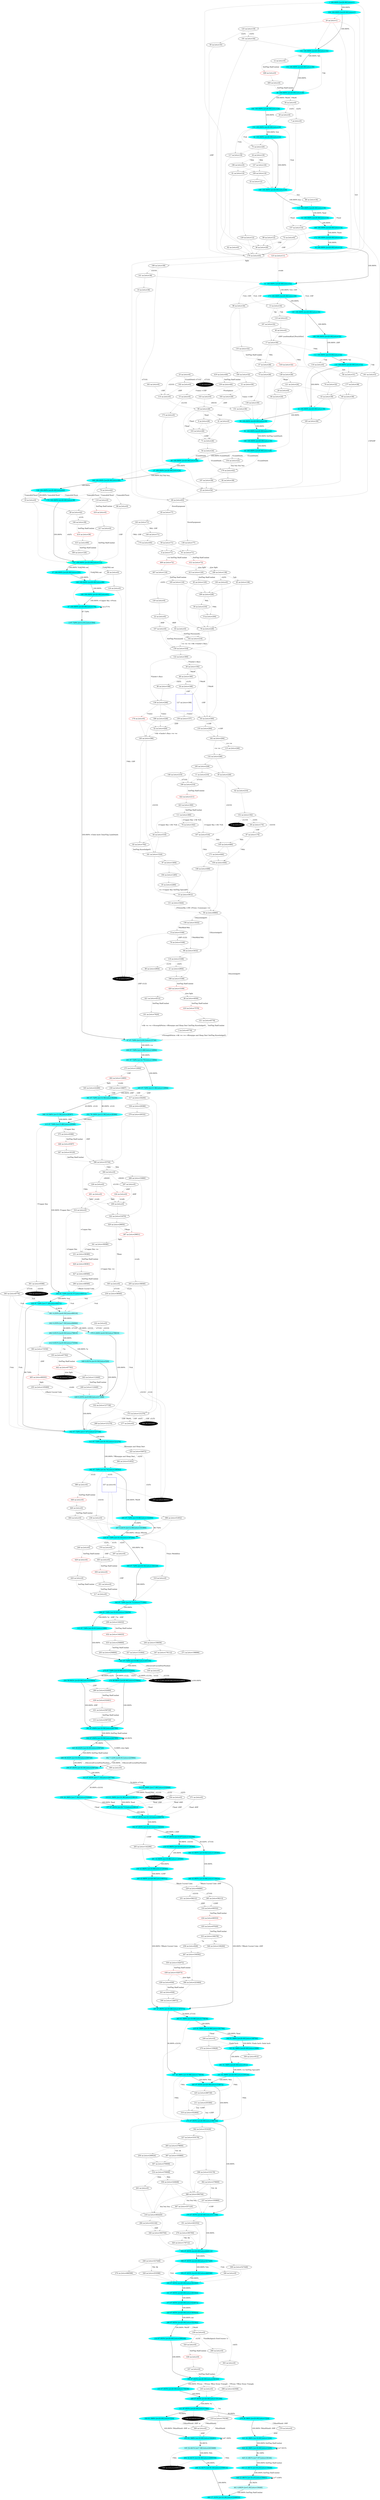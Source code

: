 digraph g {
  "A1" [style=filled fillcolor="#00ffff"label="1 100.000% [e=20.00] [stts=1]" color=grey];
  "A2" [style=filled fillcolor="#5affff"label="2 97.729% [e=12.91] [stts=304]" color=grey];
  "A3" [style=filled fillcolor="white"label="3 na [stts=8778]" ];
  "A5" [style=filled fillcolor="black"label="5 na [stts=0]" style=filled fontcolor=white];
  "A6" [style=filled fillcolor="white"label="6 na [stts=28]" ];
  "A7" [style=filled fillcolor="white"label="7 na [stts=0]" ];
  "A8" [style=filled fillcolor="white"label="8 na [stts=3168]" ];
  "A9" [style=filled fillcolor="white"label="9 na [stts=204]" ];
  "A10" [style=filled fillcolor="white"label="10 na [stts=36]" ];
  "A11" [style=filled fillcolor="white"label="11 na [stts=210]" ];
  "A13" [style=filled fillcolor="white"label="13 na [stts=34]" ];
  "A14" [style=filled fillcolor="white"label="14 na [stts=3912]" ];
  "A15" [style=filled fillcolor="white"label="15 na [stts=0]" ];
  "A16" [style=filled fillcolor="#00ffff"label="16 100.000% [e=20.00] [stts=12]" color=grey];
  "A17" [style=filled fillcolor="white"label="17 na [stts=30]" ];
  "A18" [style=filled fillcolor="black"label="18 na [stts=2641]" style=filled fontcolor=white];
  "A19" [style=filled fillcolor="white"label="19 na [stts=0]" ];
  "A20" [style=filled fillcolor="white"label="20 na [stts=1]" color=red];
  "A21" [style=filled fillcolor="white"label="21 na [stts=2904]" ];
  "A22" [style=filled fillcolor="white"label="22 na [stts=0]" ];
  "A23" [style=filled fillcolor="white"label="23 na [stts=0]" ];
  "A24" [style=filled fillcolor="white"label="24 na [stts=18]" ];
  "A25" [style=filled fillcolor="white"label="25 na [stts=54]" ];
  "A26" [style=filled fillcolor="white"label="26 na [stts=192]" ];
  "A27" [style=filled fillcolor="#00ffff"label="27 100.000% [e=20.00] [stts=24]" color=grey];
  "A28" [style=filled fillcolor="white"label="28 na [stts=0]" ];
  "A29" [style=filled fillcolor="white"label="29 na [stts=0]" ];
  "A30" [style=filled fillcolor="white"label="30 na [stts=228]" ];
  "A31" [style=filled fillcolor="white"label="31 na [stts=30]" ];
  "A32" [style=filled fillcolor="white"label="32 na [stts=12]" ];
  "A33" [style=filled fillcolor="#00ffff"label="33 100.000% [e=20.00] [stts=36]" color=grey];
  "A34" [style=filled fillcolor="white"label="34 na [stts=168]" ];
  "A35" [style=filled fillcolor="white"label="35 na [stts=2280]" ];
  "A36" [style=filled fillcolor="white"label="36 na [stts=20]" ];
  "A37" [style=filled fillcolor="#00ffff"label="37 100.000% [e=20.00] [stts=105]" color=grey];
  "A38" [style=filled fillcolor="white"label="38 na [stts=174]" ];
  "A39" [style=filled fillcolor="white"label="39 na [stts=216]" ];
  "A40" [style=filled fillcolor="white"label="40 na [stts=0]" ];
  "A41" [style=filled fillcolor="white"label="41 na [stts=0]" ];
  "A42" [style=filled fillcolor="#00ffff"label="42 100.000% [e=20.00] [stts=22]" color=grey];
  "A43" [style=filled fillcolor="white"label="43 na [stts=38]" ];
  "A44" [style=filled fillcolor="white"label="44 na [stts=516]" ];
  "A45" [style=filled fillcolor="white"label="45 na [stts=138]" ];
  "A47" [style=filled fillcolor="white"label="47 na [stts=28]" ];
  "A48" [style=filled fillcolor="white"label="48 na [stts=180]" ];
  "A49" [style=filled fillcolor="white"label="49 na [stts=42]" ];
  "A50" [style=filled fillcolor="white"label="50 na [stts=35]" ];
  "A51" [style=filled fillcolor="#00ffff"label="51 100.000% [e=20.00] [stts=52]" color=grey];
  "A52" [style=filled fillcolor="white"label="52 na [stts=426]" ];
  "A53" [style=filled fillcolor="#00ffff"label="53 100.000% [e=20.00] [stts=16]" color=grey];
  "A54" [style=filled fillcolor="white"label="54 na [stts=24]" ];
  "A55" [style=filled fillcolor="#00ffff"label="55 100.000% [e=20.00] [stts=28]" color=grey];
  "A56" [style=filled fillcolor="white"label="56 na [stts=0]" ];
  "A57" [style=filled fillcolor="#00ffff"label="57 100.000% [e=20.00] [stts=176]" color=grey];
  "A58" [style=filled fillcolor="white"label="58 na [stts=6960]" ];
  "A59" [style=filled fillcolor="white"label="59 na [stts=71]" ];
  "A60" [style=filled fillcolor="white"label="60 na [stts=38]" ];
  "A61" [style=filled fillcolor="white"label="61 na [stts=14]" ];
  "A62" [style=filled fillcolor="white"label="62 na [stts=210]" ];
  "A63" [style=filled fillcolor="white"label="63 na [stts=0]" ];
  "A64" [style=filled fillcolor="white"label="64 na [stts=31]" ];
  "A65" [style=filled fillcolor="white"label="65 na [stts=120]" ];
  "A66" [style=filled fillcolor="white"label="66 na [stts=0]" ];
  "A67" [style=filled fillcolor="#5affff"label="67 97.729% [e=12.91] [stts=15730]" color=grey];
  "A68" [style=filled fillcolor="#00ffff"label="68 100.000% [e=20.00] [stts=26]" color=grey];
  "A69" [style=filled fillcolor="white"label="69 na [stts=83]" ];
  "A70" [style=filled fillcolor="white"label="70 na [stts=32]" ];
  "A71" [style=filled fillcolor="white"label="71 na [stts=26]" ];
  "A72" [style=filled fillcolor="white"label="72 na [stts=0]" ];
  "A73" [style=filled fillcolor="white"label="73 na [stts=26]" ];
  "A74" [style=filled fillcolor="white"label="74 na [stts=342]" ];
  "A75" [style=filled fillcolor="white"label="75 na [stts=20]" ];
  "A76" [style=filled fillcolor="white"label="76 na [stts=3168]" ];
  "A77" [style=filled fillcolor="black"label="77 na [stts=0]" style=filled fontcolor=white];
  "A78" [style=filled fillcolor="white"label="78 na [stts=228]" ];
  "A79" [style=filled fillcolor="white"label="79 na [stts=42]" ];
  "A80" [style=filled fillcolor="white"label="80 na [stts=168]" ];
  "A81" [style=filled fillcolor="#00ffff"label="81 100.000% [e=20.00] [stts=32]" color=grey];
  "A82" [style=filled fillcolor="white"label="82 na [stts=0]" ];
  "A83" [style=filled fillcolor="white"label="83 na [stts=792]" ];
  "A84" [style=filled fillcolor="white"label="84 na [stts=24]" ];
  "A85" [style=filled fillcolor="white"label="85 na [stts=77]" ];
  "A86" [style=filled fillcolor="white"label="86 na [stts=0]" ];
  "A87" [style=filled fillcolor="white"label="87 na [stts=174]" ];
  "A88" [style=filled fillcolor="white"label="88 na [stts=18]" ];
  "A89" [style=filled fillcolor="white"label="89 na [stts=2904]" ];
  "A90" [style=filled fillcolor="white"label="90 na [stts=28]" ];
  "A92" [style=filled fillcolor="white"label="92 na [stts=38]" ];
  "A93" [style=filled fillcolor="white"label="93 na [stts=300]" ];
  "A94" [style=filled fillcolor="#00ffff"label="94 100.000% [e=20.00] [stts=34]" color=grey];
  "A95" [style=filled fillcolor="#00ffff"label="95 100.000% [e=20.00] [stts=28]" color=grey];
  "A96" [style=filled fillcolor="white"label="96 na [stts=34]" ];
  "A97" [style=filled fillcolor="white"label="97 na [stts=1404]" ];
  "A98" [style=filled fillcolor="white"label="98 na [stts=3432]" ];
  "A99" [style=filled fillcolor="white"label="99 na [stts=12]" ];
  "A100" [style=filled fillcolor="#00ffff"label="100 100.000% [e=20.00] [stts=91]" color=grey];
  "A101" [style=filled fillcolor="white"label="101 na [stts=7620]" ];
  "A102" [style=filled fillcolor="white"label="102 na [stts=216]" ];
  "A103" [style=filled fillcolor="white"label="103 na [stts=26]" ];
  "A104" [style=filled fillcolor="#00ffff"label="104 100.000% [e=20.00] [stts=1]" color=grey];
  "A105" [style=filled fillcolor="white"label="105 na [stts=480]" ];
  "A107" [style=filled fillcolor="white"label="107 na [stts=0]" ];
  "A108" [style=filled fillcolor="#00ffff"label="108 100.000% [e=20.00] [stts=32]" color=grey];
  "A109" [style=filled fillcolor="white"label="109 na [stts=14]" ];
  "A110" [style=filled fillcolor="white"label="110 na [stts=0]" ];
  "A111" [style=filled fillcolor="white"label="111 na [stts=360]" ];
  "A112" [style=filled fillcolor="#0cffff"label="112 100.000% [e=19.00] [stts=32]" color=grey];
  "A113" [style=filled fillcolor="#00ffff"label="113 100.000% [e=20.00] [stts=18]" color=grey];
  "A114" [style=filled fillcolor="white"label="114 na [stts=0]" ];
  "A115" [style=filled fillcolor="white"label="115 na [stts=246]" ];
  "A116" [style=filled fillcolor="white"label="116 na [stts=0]" ];
  "A117" [style=filled fillcolor="white"label="117 na [stts=18]" ];
  "A118" [style=filled fillcolor="white"label="118 na [stts=3168]" ];
  "A120" [style=filled fillcolor="white"label="120 na [stts=0]" ];
  "A121" [style=filled fillcolor="white"label="121 na [stts=24]" ];
  "A122" [style=filled fillcolor="white"label="122 na [stts=300]" ];
  "A123" [style=filled fillcolor="white"label="123 na [stts=11]" color=red];
  "A124" [style=filled fillcolor="white"label="124 na [stts=0]" ];
  "A125" [style=filled fillcolor="white"label="125 na [stts=19]" ];
  "A126" [style=filled fillcolor="#00ffff"label="126 100.000% [e=20.00] [stts=42]" color=grey];
  "A127" [style=filled fillcolor="white"label="127 na [stts=168]" shape=square color=blue];
  "A128" [style=filled fillcolor="white"label="128 na [stts=26]" ];
  "A129" [style=filled fillcolor="white"label="129 na [stts=12]" ];
  "A130" [style=filled fillcolor="white"label="130 na [stts=40]" ];
  "A131" [style=filled fillcolor="white"label="131 na [stts=3444]" ];
  "A132" [style=filled fillcolor="white"label="132 na [stts=246]" ];
  "A133" [style=filled fillcolor="#00ffff"label="133 100.000% [e=20.00] [stts=32]" color=grey];
  "A134" [style=filled fillcolor="#00ffff"label="134 100.000% [e=20.00] [stts=30]" color=grey];
  "A136" [style=filled fillcolor="white"label="136 na [stts=246]" ];
  "A137" [style=filled fillcolor="#00ffff"label="137 100.000% [e=20.00] [stts=112]" color=yellow style=filled];
  "A138" [style=filled fillcolor="white"label="138 na [stts=77]" ];
  "A139" [style=filled fillcolor="white"label="139 na [stts=30]" ];
  "A140" [style=filled fillcolor="white"label="140 na [stts=396]" ];
  "A141" [style=filled fillcolor="white"label="141 na [stts=38]" ];
  "A142" [style=filled fillcolor="#00ffff"label="142 100.000% [e=20.00] [stts=32]" color=grey];
  "A143" [style=filled fillcolor="white"label="143 na [stts=0]" ];
  "A144" [style=filled fillcolor="white"label="144 na [stts=71]" ];
  "A145" [style=filled fillcolor="#00ffff"label="145 100.000% [e=20.00] [stts=34]" color=grey];
  "A146" [style=filled fillcolor="white"label="146 na [stts=210]" ];
  "A147" [style=filled fillcolor="white"label="147 na [stts=16]" ];
  "A148" [style=filled fillcolor="white"label="148 na [stts=408]" ];
  "A149" [style=filled fillcolor="#00ffff"label="149 100.000% [e=20.00] [stts=98]" color=grey];
  "A150" [style=filled fillcolor="white"label="150 na [stts=318]" ];
  "A151" [style=filled fillcolor="white"label="151 na [stts=36]" ];
  "A152" [style=filled fillcolor="white"label="152 na [stts=192]" ];
  "A153" [style=filled fillcolor="#00ffff"label="153 100.000% [e=20.00] [stts=24]" color=grey];
  "A154" [style=filled fillcolor="white"label="154 na [stts=22]" ];
  "A155" [style=filled fillcolor="white"label="155 na [stts=264]" ];
  "A156" [style=filled fillcolor="white"label="156 na [stts=3432]" ];
  "A157" [style=filled fillcolor="white"label="157 na [stts=14]" ];
  "A158" [style=filled fillcolor="white"label="158 na [stts=444]" ];
  "A159" [style=filled fillcolor="white"label="159 na [stts=157]" ];
  "A160" [style=filled fillcolor="#00ffff"label="160 100.000% [e=20.00] [stts=46]" color=grey];
  "A161" [style=filled fillcolor="white"label="161 na [stts=3]" ];
  "A162" [style=filled fillcolor="white"label="162 na [stts=0]" ];
  "A163" [style=filled fillcolor="white"label="163 na [stts=71]" ];
  "A164" [style=filled fillcolor="white"label="164 na [stts=32]" ];
  "A165" [style=filled fillcolor="white"label="165 na [stts=116]" ];
  "A166" [style=filled fillcolor="#00ffff"label="166 100.000% [e=20.00] [stts=30]" color=grey];
  "A167" [style=filled fillcolor="white"label="167 na [stts=516]" ];
  "A169" [style=filled fillcolor="#00ffff"label="169 100.000% [e=20.00] [stts=20]" color=grey];
  "A170" [style=filled fillcolor="#00ffff"label="170 100.000% [e=20.00] [stts=38]" color=grey];
  "A171" [style=filled fillcolor="white"label="171 na [stts=444]" ];
  "A172" [style=filled fillcolor="#00ffff"label="172 100.000% [e=20.00] [stts=12]" color=grey];
  "A173" [style=filled fillcolor="#00ffff"label="173 100.000% [e=20.00] [stts=36]" color=grey];
  "A174" [style=filled fillcolor="white"label="174 na [stts=65]" ];
  "A175" [style=filled fillcolor="white"label="175 na [stts=0]" ];
  "A176" [style=filled fillcolor="white"label="176 na [stts=45]" ];
  "A177" [style=filled fillcolor="white"label="177 na [stts=38]" ];
  "A178" [style=filled fillcolor="white"label="178 na [stts=0]" color=red];
  "A179" [style=filled fillcolor="white"label="179 na [stts=42]" ];
  "A180" [style=filled fillcolor="white"label="180 na [stts=138]" ];
  "A181" [style=filled fillcolor="white"label="181 na [stts=1524]" ];
  "A182" [style=filled fillcolor="white"label="182 na [stts=264]" ];
  "A183" [style=filled fillcolor="white"label="183 na [stts=28]" ];
  "A184" [style=filled fillcolor="#00ffff"label="184 100.000% [e=20.00] [stts=26]" color=grey];
  "A185" [style=filled fillcolor="white"label="185 na [stts=36]" ];
  "A186" [style=filled fillcolor="white"label="186 na [stts=228]" ];
  "A187" [style=filled fillcolor="white"label="187 na [stts=32]" ];
  "A188" [style=filled fillcolor="#00ffff"label="188 100.000% [e=20.00] [stts=14]" color=grey];
  "A189" [style=filled fillcolor="white"label="189 na [stts=120]" ];
  "A191" [style=filled fillcolor="white"label="191 na [stts=34]" ];
  "A192" [style=filled fillcolor="white"label="192 na [stts=0]" ];
  "A193" [style=filled fillcolor="white"label="193 na [stts=0]" ];
  "A194" [style=filled fillcolor="white"label="194 na [stts=1285]" ];
  "A195" [style=filled fillcolor="white"label="195 na [stts=228]" ];
  "A196" [style=filled fillcolor="white"label="196 na [stts=0]" ];
  "A197" [style=filled fillcolor="white"label="197 na [stts=38]" ];
  "A198" [style=filled fillcolor="white"label="198 na [stts=38]" ];
  "A199" [style=filled fillcolor="white"label="199 na [stts=228]" ];
  "A200" [style=filled fillcolor="#4effff"label="200 97.729% [e=13.86] [stts=14994]" color=grey];
  "A201" [style=filled fillcolor="#42ffff"label="201 97.729% [e=14.75] [stts=13994]" color=grey];
  "A202" [style=filled fillcolor="#00ffff"label="202 87.955% [e=20.00] [stts=629112]" color=grey];
  "A203" [style=filled fillcolor="white"label="203 na [stts=256800]" ];
  "A204" [style=filled fillcolor="#15ffff"label="204 32.441% [e=18.30] [stts=2490558]" color=grey];
  "A205" [style=filled fillcolor="white"label="205 na [stts=36040]" ];
  "A206" [style=filled fillcolor="#00ffff"label="206 87.955% [e=20.00] [stts=561840]" color=grey];
  "A207" [style=filled fillcolor="#66ffff"label="207 0.241% [e=12.00] [stts=101866]" color=grey];
  "A208" [style=filled fillcolor="white"label="208 na [stts=0]" ];
  "A209" [style=filled fillcolor="white"label="209 na [stts=0]" ];
  "A210" [style=filled fillcolor="#14ffff"label="210 61.568% [e=18.38] [stts=219912]" color=grey];
  "A211" [style=filled fillcolor="white"label="211 na [stts=255384]" ];
  "A212" [style=filled fillcolor="#85ffff"label="212 0.051% [e=9.50] [stts=73556]" color=grey];
  "A213" [style=filled fillcolor="white"label="213 na [stts=258720]" ];
  "A214" [style=filled fillcolor="#00ffff"label="214 87.955% [e=20.00] [stts=289248]" color=grey];
  "A215" [style=filled fillcolor="#35ffff"label="215 97.729% [e=15.80] [stts=29566]" color=grey];
  "A216" [style=filled fillcolor="white"label="216 na [stts=492420]" ];
  "A217" [style=filled fillcolor="white"label="217 na [stts=0]" ];
  "A218" [style=filled fillcolor="#00ffff"label="218 43.960% [e=19.93] [stts=129360]" color=grey];
  "A219" [style=filled fillcolor="white"label="219 na [stts=176196]" ];
  "A220" [style=filled fillcolor="#22ffff"label="220 97.729% [e=17.28] [stts=94572]" color=grey];
  "A221" [style=filled fillcolor="#00ffff"label="221 97.729% [e=19.96] [stts=245336]" color=grey];
  "A222" [style=filled fillcolor="white"label="222 na [stts=0]" ];
  "A224" [style=filled fillcolor="#08ffff"label="224 97.729% [e=19.33] [stts=197264]" color=grey];
  "A225" [style=filled fillcolor="white"label="225 na [stts=286728]" ];
  "A226" [style=filled fillcolor="white"label="226 na [stts=0]" ];
  "A227" [style=filled fillcolor="white"label="227 na [stts=310176]" ];
  "A228" [style=filled fillcolor="#80ffff"label="228 0.255% [e=9.90] [stts=217068]" color=grey];
  "A229" [style=filled fillcolor="white"label="229 na [stts=64680]" ];
  "A230" [style=filled fillcolor="black"label="230 na [stts=1225]" style=filled fontcolor=white];
  "A232" [style=filled fillcolor="black"label="232 na [stts=0]" style=filled fontcolor=white];
  "A233" [style=filled fillcolor="#00ffff"label="233 87.955% [e=20.00] [stts=176036]" color=grey];
  "A234" [style=filled fillcolor="white"label="234 na [stts=36040]" ];
  "A235" [style=filled fillcolor="#00ffff"label="235 61.568% [e=19.99] [stts=161700]" color=grey];
  "A236" [style=filled fillcolor="white"label="236 na [stts=0]" ];
  "A237" [style=filled fillcolor="white"label="237 na [stts=193860]" ];
  "A238" [style=filled fillcolor="white"label="238 na [stts=18687]" ];
  "A239" [style=filled fillcolor="white"label="239 na [stts=0]" ];
  "A241" [style=filled fillcolor="#00ffff"label="241 61.568% [e=20.00] [stts=230526]" color=grey];
  "A242" [style=filled fillcolor="#9fffff"label="242 0.255% [e=7.50] [stts=84064]" color=grey];
  "A243" [style=filled fillcolor="white"label="243 na [stts=936]" ];
  "A244" [style=filled fillcolor="white"label="244 na [stts=158456]" ];
  "A245" [style=filled fillcolor="white"label="245 na [stts=0]" ];
  "A246" [style=filled fillcolor="#2bffff"label="246 97.729% [e=16.57] [stts=84512]" color=grey];
  "A247" [style=filled fillcolor="#06ffff"label="247 87.955% [e=19.48] [stts=187572]" color=grey];
  "A248" [style=filled fillcolor="white"label="248 na [stts=527448]" ];
  "A249" [style=filled fillcolor="white"label="249 na [stts=112440]" ];
  "A250" [style=filled fillcolor="#1cffff"label="250 26.386% [e=17.80] [stts=232848]" color=grey];
  "A251" [style=filled fillcolor="white"label="251 na [stts=58212]" ];
  "A252" [style=filled fillcolor="#38ffff"label="252 78.184% [e=15.58] [stts=28366]" color=grey];
  "A253" [style=filled fillcolor="#19ffff"label="253 61.568% [e=18.00] [stts=164281]" color=grey];
  "A254" [style=filled fillcolor="#00ffff"label="254 39.092% [e=20.00] [stts=219464]" color=grey];
  "A255" [style=filled fillcolor="white"label="255 na [stts=105080]" ];
  "A256" [style=filled fillcolor="white"label="256 na [stts=249024]" ];
  "A258" [style=filled fillcolor="white"label="258 na [stts=828]" ];
  "A259" [style=filled fillcolor="black"label="259 na [stts=8777]" style=filled fontcolor=white];
  "A260" [style=filled fillcolor="white"label="260 na [stts=0]" ];
  "A261" [style=filled fillcolor="black"label="261 9.773% [e=20.00] [stts=219465]" style=filled fontcolor=white];
  "A262" [style=filled fillcolor="#92ffff"label="262 0.051% [e=8.50] [stts=78810]" color=grey];
  "A263" [style=filled fillcolor="white"label="263 na [stts=0]" ];
  "A264" [style=filled fillcolor="#02ffff"label="264 97.729% [e=19.83] [stts=158456]" color=grey];
  "A265" [style=filled fillcolor="white"label="265 na [stts=279600]" ];
  "A266" [style=filled fillcolor="white"label="266 na [stts=33890]" ];
  "A267" [style=filled fillcolor="white"label="267 na [stts=104592]" ];
  "A268" [style=filled fillcolor="#0bffff"label="268 32.441% [e=19.10] [stts=2359014]" color=grey];
  "A269" [style=filled fillcolor="white"label="269 na [stts=121270]" ];
  "A270" [style=filled fillcolor="white"label="270 na [stts=135828]" ];
  "A271" [style=filled fillcolor="white"label="271 na [stts=198896]" ];
  "A272" [style=filled fillcolor="#00ffff"label="272 87.955% [e=20.00] [stts=396744]" color=grey];
  "A273" [style=filled fillcolor="white"label="273 na [stts=12994]" ];
  "A274" [style=filled fillcolor="white"label="274 na [stts=466596]" ];
  "A275" [style=filled fillcolor="#00ffff"label="275 97.729% [e=19.99] [stts=232400]" color=grey];
  "A276" [style=filled fillcolor="white"label="276 na [stts=395760]" ];
  "A277" [style=filled fillcolor="white"label="277 na [stts=0]" ];
  "A278" [style=filled fillcolor="#00ffff"label="278 26.386% [e=20.00] [stts=1224]" color=grey];
  "A279" [style=filled fillcolor="white"label="279 na [stts=26532]" ];
  "A281" [style=filled fillcolor="#00ffff"label="281 61.568% [e=20.00] [stts=912]" color=grey];
  "A282" [style=filled fillcolor="#10ffff"label="282 97.729% [e=18.74] [stts=108562]" color=grey];
  "A283" [style=filled fillcolor="white"label="283 na [stts=142296]" ];
  "A284" [style=filled fillcolor="white"label="284 na [stts=432144]" ];
  "A285" [style=filled fillcolor="#38ffff"label="285 97.729% [e=15.58] [stts=12994]" color=grey];
  "A286" [style=filled fillcolor="#00ffff"label="286 87.955% [e=20.00] [stts=322362]" color=grey];
  "A287" [style=filled fillcolor="white"label="287 na [stts=0]" ];
  "A288" [style=filled fillcolor="#32ffff"label="288 80.832% [e=16.05] [stts=258720]" color=grey];
  "A289" [style=filled fillcolor="#00ffff"label="289 87.955% [e=20.00] [stts=191208]" color=grey];
  "A290" [style=filled fillcolor="white"label="290 na [stts=48560]" ];
  "A291" [style=filled fillcolor="#00ffff"label="291 43.960% [e=19.96] [stts=129360]" color=grey];
  "A292" [style=filled fillcolor="#00ffff"label="292 87.955% [e=20.00] [stts=466596]" color=grey];
  "A293" [style=filled fillcolor="black"label="293 na [stts=36041]" style=filled fontcolor=white];
  "A294" [style=filled fillcolor="#2fffff"label="294 87.955% [e=16.30] [stts=258720]" color=grey];
  "A295" [style=filled fillcolor="#0cffff"label="295 97.729% [e=19.06] [stts=102094]" color=grey];
  "A296" [style=filled fillcolor="white"label="296 na [stts=310176]" ];
  "A297" [style=filled fillcolor="white"label="297 na [stts=0]" ];
  "A298" [style=filled fillcolor="white"label="298 na [stts=42508]" ];
  "A300" [style=filled fillcolor="#00ffff"label="300 43.960% [e=20.00] [stts=90552]" color=grey];
  "A301" [style=filled fillcolor="white"label="301 na [stts=9396]" ];
  "A302" [style=filled fillcolor="#07ffff"label="302 87.955% [e=19.41] [stts=194040]" color=grey];
  "A303" [style=filled fillcolor="white"label="303 na [stts=0]" ];
  "A304" [style=filled fillcolor="black"label="304 na [stts=77485]" style=filled fontcolor=white];
  "A305" [style=filled fillcolor="white"label="305 na [stts=0]" ];
  "A306" [style=filled fillcolor="white"label="306 na [stts=126672]" ];
  "A307" [style=filled fillcolor="white"label="307 na [stts=376908]" ];
  "A308" [style=filled fillcolor="#05ffff"label="308 97.729% [e=19.54] [stts=184328]" color=grey];
  "A309" [style=filled fillcolor="white"label="309 na [stts=527448]" ];
  "A310" [style=filled fillcolor="white"label="310 na [stts=0]" ];
  "A311" [style=filled fillcolor="#00ffff"label="311 87.955% [e=20.00] [stts=1344]" color=grey];
  "A312" [style=filled fillcolor="#1cffff"label="312 61.568% [e=17.80] [stts=232848]" color=grey];
  "A313" [style=filled fillcolor="#15ffff"label="313 97.729% [e=18.35] [stts=121270]" color=grey];
  "A314" [style=filled fillcolor="white"label="314 na [stts=376908]" ];
  "A315" [style=filled fillcolor="#01ffff"label="315 97.729% [e=19.91] [stts=1088]" color=grey];
  "A317" [style=filled fillcolor="white"label="317 na [stts=30200]" ];
  "A318" [style=filled fillcolor="white"label="318 na [stts=352464]" ];
  "A319" [style=filled fillcolor="white"label="319 na [stts=0]" ];
  "A320" [style=filled fillcolor="#00ffff"label="320 87.955% [e=20.00] [stts=365820]" color=yellow style=filled];
  "A321" [style=filled fillcolor="#00ffff"label="321 61.568% [e=20.00] [stts=1008]" color=grey];
  "A322" [style=filled fillcolor="white"label="322 na [stts=31870]" ];
  "A323" [style=filled fillcolor="#24ffff"label="323 87.955% [e=17.10] [stts=245784]" color=grey];
  "A325" [style=filled fillcolor="white"label="325 na [stts=54972]" ];
  "A326" [style=filled fillcolor="white"label="326 na [stts=176712]" ];
  "A327" [style=filled fillcolor="white"label="327 na [stts=131844]" ];
  "A328" [style=filled fillcolor="white"label="328 na [stts=253596]" ];
  "A329" [style=filled fillcolor="white"label="329 na [stts=29850]" ];
  "A331" [style=filled fillcolor="#00ffff"label="331 87.955% [e=20.00] [stts=491844]" color=grey];
  "A332" [style=filled fillcolor="white"label="332 na [stts=127738]" ];
  "A333" [style=filled fillcolor="white"label="333 na [stts=108378]" ];
  "A334" [style=filled fillcolor="white"label="334 na [stts=0]" color=red];
  "A335" [style=filled fillcolor="#a0ffff"label="335 32.441% [e=7.38] [stts=2433468]" color=grey];
  "A336" [style=filled fillcolor="white"label="336 na [stts=0]" ];
  "A337" [style=filled fillcolor="#00ffff"label="337 26.386% [e=19.98] [stts=174636]" color=grey];
  "A338" [style=filled fillcolor="white"label="338 na [stts=28366]" ];
  "A339" [style=filled fillcolor="#0bffff"label="339 87.955% [e=19.12] [stts=206976]" color=grey];
  "A340" [style=filled fillcolor="white"label="340 na [stts=565704]" ];
  "A341" [style=filled fillcolor="white"label="341 na [stts=38380]" ];
  "A342" [style=filled fillcolor="white"label="342 na [stts=353436]" ];
  "A343" [style=filled fillcolor="#03ffff"label="343 97.729% [e=19.71] [stts=171392]" color=grey];
  "A344" [style=filled fillcolor="#00ffff"label="344 61.568% [e=20.00] [stts=148764]" color=grey];
  "A345" [style=filled fillcolor="white"label="345 na [stts=22280]" ];
  "A346" [style=filled fillcolor="white"label="346 na [stts=0]" ];
  "A347" [style=filled fillcolor="white"label="347 na [stts=176112]" ];
  "A348" [style=filled fillcolor="white"label="348 na [stts=106284]" ];
  "A349" [style=filled fillcolor="#79ffff"label="349 0.051% [e=10.50] [stts=520]" color=grey];
  "A350" [style=filled fillcolor="#00ffff"label="350 61.568% [e=20.00] [stts=1224]" color=grey];
  "A351" [style=filled fillcolor="white"label="351 na [stts=443352]" ];
  "A352" [style=filled fillcolor="#1bffff"label="352 97.729% [e=17.87] [stts=127738]" color=grey];
  "A354" [style=filled fillcolor="white"label="354 na [stts=0]" ];
  "A356" [style=filled fillcolor="white"label="356 na [stts=912]" ];
  "A357" [style=filled fillcolor="white"label="357 na [stts=0]" shape=square color=blue];
  "A358" [style=filled fillcolor="white"label="358 na [stts=324648]" ];
  "A359" [style=filled fillcolor="#00ffff"label="359 43.960% [e=19.99] [stts=129360]" color=grey];
  "A360" [style=filled fillcolor="white"label="360 na [stts=0]" ];
  "A362" [style=filled fillcolor="white"label="362 na [stts=279600]" ];
  "A363" [style=filled fillcolor="white"label="363 na [stts=8776]" ];
  "A364" [style=filled fillcolor="#01ffff"label="364 43.995% [e=19.92] [stts=129360]" color=grey];
  "A365" [style=filled fillcolor="#00ffff"label="365 87.955% [e=20.00] [stts=318072]" color=grey];
  "A366" [style=filled fillcolor="black"label="366 na [stts=0]" style=filled fontcolor=white];
  "A367" [style=filled fillcolor="white"label="367 na [stts=357120]" ];
  "A368" [style=filled fillcolor="#38ffff"label="368 19.546% [e=15.58] [stts=28367]" color=grey];
  "A369" [style=filled fillcolor="white"label="369 na [stts=0]" ];
  "A370" [style=filled fillcolor="white"label="370 na [stts=0]" ];
  "A371" [style=filled fillcolor="white"label="371 na [stts=0]" ];
  "A372" [style=filled fillcolor="white"label="372 na [stts=121270]" ];
  "A373" [style=filled fillcolor="#00ffff"label="373 87.955% [e=20.00] [stts=424872]" color=grey];
  "A374" [style=filled fillcolor="#00ffff"label="374 48.865% [e=20.00] [stts=219464]" color=grey];
  "A376" [style=filled fillcolor="#00ffff"label="376 87.955% [e=20.00] [stts=511188]" color=grey];
  "A377" [style=filled fillcolor="#10ffff"label="377 87.955% [e=18.71] [stts=219912]" color=grey];
  "A378" [style=filled fillcolor="#92ffff"label="378 0.204% [e=8.50] [stts=78810]" color=grey];
  "A379" [style=filled fillcolor="white"label="379 na [stts=0]" ];
  "A380" [style=filled fillcolor="#00ffff"label="380 43.995% [e=19.96] [stts=116424]" color=grey];
  "A381" [style=filled fillcolor="#45ffff"label="381 97.729% [e=14.58] [stts=30200]" color=grey];
  "A382" [style=filled fillcolor="#8dffff"label="382 7.123% [e=8.91] [stts=225984]" color=grey];
  "A383" [style=filled fillcolor="#00ffff"label="383 61.568% [e=19.98] [stts=174636]" color=grey];
  "A384" [style=filled fillcolor="white"label="384 na [stts=51852]" ];
  "A385" [style=filled fillcolor="white"label="385 na [stts=58213]" ];
  "A386" [style=filled fillcolor="#00ffff"label="386 87.955% [e=20.00] [stts=527448]" color=grey];
  "A387" [style=filled fillcolor="white"label="387 na [stts=29851]" color=red];
  "A388" [style=filled fillcolor="white"label="388 na [stts=394704]" ];
  "A390" [style=filled fillcolor="black"label="390 na [stts=2359015]" style=filled fontcolor=white];
  "A391" [style=filled fillcolor="#acffff"label="391 0.255% [e=6.50] [stts=89318]" color=grey];
  "A392" [style=filled fillcolor="#01ffff"label="392 87.955% [e=19.87] [stts=142296]" color=grey];
  "A393" [style=filled fillcolor="white"label="393 na [stts=73556]" ];
  "A394" [style=filled fillcolor="white"label="394 na [stts=223464]" ];
  "A395" [style=filled fillcolor="#00ffff"label="395 87.955% [e=20.00] [stts=256344]" color=grey];
  "A396" [style=filled fillcolor="white"label="396 na [stts=35754]" ];
  "A397" [style=filled fillcolor="white"label="397 na [stts=193860]" ];
  "A398" [style=filled fillcolor="white"label="398 na [stts=51852]" ];
  "A399" [style=filled fillcolor="white"label="399 na [stts=0]" ];
  "A400" [style=filled fillcolor="#16ffff"label="400 37.333% [e=18.26] [stts=2246832]" color=grey];
  "A401" [style=filled fillcolor="white"label="401 na [stts=0]" color=red];
  "A402" [style=filled fillcolor="white"label="402 na [stts=12995]" color=red];
  "A404" [style=filled fillcolor="white"label="404 na [stts=0]" ];
  "A405" [style=filled fillcolor="white"label="405 na [stts=68303]" color=red];
  "A4" [style=filled fillcolor="white"label="4 na [stts=71]" ];
  "A406" [style=filled fillcolor="white"label="406 na [stts=72]" color=red];
  "A407" [style=filled fillcolor="white"label="407 na [stts=116]" ];
  "A12" [style=filled fillcolor="white"label="12 na [stts=0]" ];
  "A408" [style=filled fillcolor="white"label="408 na [stts=0]" color=red];
  "A409" [style=filled fillcolor="white"label="409 na [stts=0]" ];
  "A46" [style=filled fillcolor="white"label="46 na [stts=4056]" ];
  "A410" [style=filled fillcolor="white"label="410 na [stts=7579]" color=red];
  "A411" [style=filled fillcolor="white"label="411 na [stts=8778]" ];
  "A91" [style=filled fillcolor="white"label="91 na [stts=71]" ];
  "A412" [style=filled fillcolor="white"label="412 na [stts=72]" color=red];
  "A413" [style=filled fillcolor="white"label="413 na [stts=120]" ];
  "A106" [style=filled fillcolor="white"label="106 na [stts=38]" ];
  "A414" [style=filled fillcolor="white"label="414 na [stts=39]" color=red];
  "A415" [style=filled fillcolor="white"label="415 na [stts=80]" ];
  "A119" [style=filled fillcolor="white"label="119 na [stts=0]" ];
  "A416" [style=filled fillcolor="white"label="416 na [stts=0]" color=red];
  "A417" [style=filled fillcolor="white"label="417 na [stts=0]" ];
  "A135" [style=filled fillcolor="white"label="135 na [stts=32]" ];
  "A418" [style=filled fillcolor="white"label="418 na [stts=32]" color=red];
  "A419" [style=filled fillcolor="white"label="419 na [stts=40]" ];
  "A168" [style=filled fillcolor="white"label="168 na [stts=3168]" ];
  "A420" [style=filled fillcolor="white"label="420 na [stts=3169]" color=red];
  "A421" [style=filled fillcolor="white"label="421 na [stts=4512]" ];
  "A190" [style=filled fillcolor="white"label="190 na [stts=210]" ];
  "A422" [style=filled fillcolor="white"label="422 na [stts=211]" color=red];
  "A423" [style=filled fillcolor="white"label="423 na [stts=360]" ];
  "A223" [style=filled fillcolor="#19ffff"label="223 26.386% [e=18.00] [stts=1224]" color=grey];
  "A424" [style=filled fillcolor="#19ffff"label="424 26.386% [e=18.00] [stts=1225]" color=red];
  "A425" [style=filled fillcolor="#99ffff"label="425 21.681% [e=7.97] [stts=18144]" color=grey];
  "A231" [style=filled fillcolor="white"label="231 na [stts=38380]" ];
  "A426" [style=filled fillcolor="white"label="426 na [stts=38381]" color=red];
  "A427" [style=filled fillcolor="white"label="427 na [stts=48560]" ];
  "A240" [style=filled fillcolor="white"label="240 na [stts=0]" ];
  "A428" [style=filled fillcolor="white"label="428 na [stts=0]" color=red];
  "A429" [style=filled fillcolor="white"label="429 na [stts=0]" ];
  "A280" [style=filled fillcolor="white"label="280 na [stts=232400]" ];
  "A430" [style=filled fillcolor="white"label="430 na [stts=232401]" color=red];
  "A431" [style=filled fillcolor="white"label="431 na [stts=258720]" ];
  "A299" [style=filled fillcolor="white"label="299 na [stts=144432]" ];
  "A432" [style=filled fillcolor="white"label="432 na [stts=144433]" color=red];
  "A433" [style=filled fillcolor="white"label="433 na [stts=256800]" ];
  "A316" [style=filled fillcolor="white"label="316 na [stts=90552]" ];
  "A434" [style=filled fillcolor="white"label="434 na [stts=90553]" color=red];
  "A435" [style=filled fillcolor="white"label="435 na [stts=97020]" ];
  "A324" [style=filled fillcolor="white"label="324 na [stts=0]" ];
  "A436" [style=filled fillcolor="white"label="436 na [stts=0]" color=red];
  "A437" [style=filled fillcolor="white"label="437 na [stts=0]" ];
  "A330" [style=filled fillcolor="white"label="330 na [stts=102072]" ];
  "A438" [style=filled fillcolor="white"label="438 na [stts=102073]" color=red];
  "A439" [style=filled fillcolor="white"label="439 na [stts=936]" ];
  "A353" [style=filled fillcolor="#16ffff"label="353 21.681% [e=18.23] [stts=19440]" color=grey];
  "A440" [style=filled fillcolor="#16ffff"label="440 21.681% [e=18.23] [stts=19441]" color=red];
  "A441" [style=filled fillcolor="#bbffff"label="441 4.892% [e=5.30] [stts=19440]" color=grey];
  "A355" [style=filled fillcolor="white"label="355 na [stts=67782]" ];
  "A442" [style=filled fillcolor="white"label="442 na [stts=67783]" color=red];
  "A443" [style=filled fillcolor="white"label="443 na [stts=112440]" ];
  "A361" [style=filled fillcolor="#05ffff"label="361 87.956% [e=19.56] [stts=245784]" color=grey];
  "A444" [style=filled fillcolor="#05ffff"label="444 87.956% [e=19.56] [stts=245785]" color=red];
  "A445" [style=filled fillcolor="#32ffff"label="445 80.832% [e=16.05] [stts=258720]" color=grey];
  "A375" [style=filled fillcolor="white"label="375 na [stts=9396]" ];
  "A446" [style=filled fillcolor="white"label="446 na [stts=9397]" color=red];
  "A447" [style=filled fillcolor="white"label="447 na [stts=16120]" ];
  "A389" [style=filled fillcolor="white"label="389 na [stts=0]" ];
  "A448" [style=filled fillcolor="white"label="448 na [stts=0]" color=red];
  "A449" [style=filled fillcolor="white"label="449 na [stts=0]" ];
  "A403" [style=filled fillcolor="white"label="403 na [stts=0]" ];
  "A450" [style=filled fillcolor="white"label="450 na [stts=0]" color=red];
  "A451" [style=filled fillcolor="white"label="451 na [stts=0]" ];
  A1 -> A36 [label="" color=darkgrey];
  A1 -> A176 [label="" color=darkgrey];
  A3 -> A67 [label=" +StrengthPotion +4$ +w +w +Blowpipe and Sleep Dart SetFlag Knowledge01" color=darkgrey];
  A4 -> A406 [label=" +w SetFlag HadCombat" color=darkgrey];
  A6 -> A71 [label="" color=darkgrey];
  A6 -> A103 [label="" color=darkgrey];
  A7 -> A176 [label="" color=darkgrey];
  A8 -> A67 [label=" -2HP r(1/2)" color=darkgrey];
  A8 -> A76 [label=" -2HP r(1/2)" color=darkgrey];
  A9 -> A78 [label="" color=darkgrey];
  A10 -> A69 [label="" color=darkgrey];
  A11 -> A167 [label="  r(3/10)" color=darkgrey];
  A11 -> A190 [label="  r(7/10)" color=darkgrey];
  A12 -> A408 [label=" SetFlag HadCombat" color=darkgrey];
  A13 -> A110 [label=" !?ak" color=darkgrey];
  A13 -> A187 [label=" ?ak" color=darkgrey];
  A14 -> A58 [label="" color=darkgrey];
  A14 -> A131 [label="" color=darkgrey];
  A15 -> A151 [label=" r(9/10)" color=darkgrey];
  A15 -> A175 [label=" r(1/10)" color=darkgrey];
  A16 -> A123 [label="" color=darkgrey];
  A17 -> A47 [label=" ?6th" color=darkgrey];
  A17 -> A73 [label=" !?6th" color=darkgrey];
  A17 -> A112 [label=" !?6th" color=darkgrey];
  A17 -> A128 [label=" !?6th" color=darkgrey];
  A19 -> A49 [label="" color=darkgrey];
  A19 -> A137 [label="" color=darkgrey];
  A20 -> A125 [label="" color=darkgrey];
  A20 -> A142 [label="" color=darkgrey];
  A20 -> A161 [label=" lost" color=darkgrey];
  A20 -> A176 [label="" color=darkgrey];
  A21 -> A168 [label="" color=darkgrey];
  A22 -> A63 [label=" -8HP" color=darkgrey];
  A22 -> A107 [label=" -8HP" color=darkgrey];
  A23 -> A77 [label="  r(7/10)" color=darkgrey];
  A23 -> A114 [label="  r(3/10)" color=darkgrey];
  A23 -> A192 [label=" f:LimbDeath r(7/10)" color=darkgrey];
  A24 -> A147 [label=" ?6th" color=darkgrey];
  A24 -> A196 [label=" !?6th" color=darkgrey];
  A25 -> A69 [label="" color=darkgrey];
  A26 -> A48 [label=" ?MoM" color=darkgrey];
  A26 -> A93 [label=" !?MoM" color=darkgrey];
  A26 -> A127 [label=" !?MoM" color=darkgrey];
  A28 -> A153 [label="" color=darkgrey];
  A29 -> A55 [label="" color=darkgrey];
  A30 -> A62 [label="" color=darkgrey];
  A31 -> A143 [label=" ?FireSphere" color=darkgrey];
  A31 -> A183 [label=" " color=darkgrey];
  A32 -> A169 [label="" color=darkgrey];
  A33 -> A185 [label="" color=darkgrey];
  A34 -> A93 [label=" -1HP" color=darkgrey];
  A34 -> A127 [label=" -1HP" color=darkgrey];
  A35 -> A14 [label=" +w +Copper Key SetFlag Special01" color=darkgrey];
  A36 -> A176 [label="" color=darkgrey];
  A38 -> A87 [label=" -1HP" color=darkgrey];
  A39 -> A9 [label="" color=darkgrey];
  A39 -> A78 [label="" color=darkgrey];
  A40 -> A17 [label=" -2HP LoseItemKind [PouchSlot]" color=darkgrey];
  A41 -> A71 [label="" color=darkgrey];
  A41 -> A103 [label="" color=darkgrey];
  A42 -> A75 [label="" color=darkgrey];
  A43 -> A33 [label="" color=darkgrey];
  A43 -> A185 [label="" color=darkgrey];
  A44 -> A83 [label="" color=darkgrey];
  A44 -> A181 [label="" color=darkgrey];
  A45 -> A78 [label="" color=darkgrey];
  A45 -> A199 [label="" color=darkgrey];
  A46 -> A410 [label=" SetFlag HadCombat" color=darkgrey];
  A47 -> A73 [label="" color=darkgrey];
  A47 -> A128 [label="" color=darkgrey];
  A48 -> A34 [label=" r(1/5)" color=darkgrey];
  A48 -> A80 [label=" r(4/5)" color=darkgrey];
  A49 -> A106 [label="  r(1/5)" color=darkgrey];
  A49 -> A189 [label="  r(4/5)" color=darkgrey];
  A50 -> A176 [label=" -2HP" color=darkgrey];
  A51 -> A13 [label=" !?trk -1HP" color=darkgrey];
  A51 -> A96 [label=" !?trk -1HP" color=darkgrey];
  A51 -> A145 [label=" !?trk -1HP" color=darkgrey];
  A52 -> A140 [label=" +4$ +Gaoler's Keys +w +w" color=darkgrey];
  A53 -> A157 [label="" color=darkgrey];
  A54 -> A68 [label=" f:LimbDeath" color=darkgrey];
  A54 -> A154 [label=" !f:LimbDeath" color=darkgrey];
  A54 -> A179 [label=" !f:LimbDeath" color=darkgrey];
  A55 -> A154 [label=" !f:LimbDeath" color=darkgrey];
  A55 -> A179 [label=" !f:LimbDeath" color=darkgrey];
  A56 -> A7 [label="  r(2/5)" color=darkgrey];
  A56 -> A28 [label="  r(3/5)" color=darkgrey];
  A58 -> A67 [label=" f:Knowledge01" color=darkgrey];
  A58 -> A98 [label=" !f:Knowledge01" color=darkgrey];
  A58 -> A156 [label=" !f:Knowledge01" color=darkgrey];
  A59 -> A4 [label="" color=darkgrey];
  A59 -> A91 [label="" color=darkgrey];
  A60 -> A25 [label="" color=darkgrey];
  A61 -> A176 [label="" color=darkgrey];
  A62 -> A152 [label="" color=darkgrey];
  A63 -> A102 [label=" SetFlag Poisonned2" color=darkgrey];
  A63 -> A150 [label=" SetFlag Poisonned2" color=darkgrey];
  A64 -> A177 [label=" " color=darkgrey];
  A65 -> A78 [label="" color=darkgrey];
  A65 -> A199 [label="" color=darkgrey];
  A66 -> A124 [label="" color=darkgrey];
  A66 -> A149 [label="" color=darkgrey];
  A68 -> A160 [label="" color=darkgrey];
  A69 -> A85 [label=" StoreEquipment" color=darkgrey];
  A69 -> A138 [label=" StoreEquipment" color=darkgrey];
  A70 -> A43 [label="" color=darkgrey];
  A70 -> A60 [label="" color=darkgrey];
  A71 -> A54 [label="" color=darkgrey];
  A72 -> A36 [label=" -1HP" color=darkgrey];
  A72 -> A176 [label=" -1HP" color=darkgrey];
  A73 -> A94 [label="" color=darkgrey];
  A74 -> A44 [label="" color=darkgrey];
  A74 -> A167 [label="" color=darkgrey];
  A75 -> A24 [label="" color=darkgrey];
  A75 -> A117 [label="" color=darkgrey];
  A75 -> A169 [label="" color=darkgrey];
  A76 -> A98 [label="" color=darkgrey];
  A78 -> A102 [label="" color=darkgrey];
  A78 -> A150 [label="" color=darkgrey];
  A79 -> A86 [label=" !?camo&&?hunt" color=darkgrey];
  A79 -> A119 [label=" !?camo&&?hunt" color=darkgrey];
  A79 -> A170 [label=" ?camo&&?hunt" color=darkgrey];
  A80 -> A136 [label="" color=darkgrey];
  A82 -> A176 [label="" color=darkgrey];
  A83 -> A181 [label=" SetFlag Knowledge01" color=darkgrey];
  A84 -> A81 [label="" color=darkgrey];
  A85 -> A59 [label="" color=darkgrey];
  A85 -> A163 [label="" color=darkgrey];
  A86 -> A137 [label=" -1HP" color=darkgrey];
  A87 -> A105 [label=" ?6th" color=darkgrey];
  A87 -> A158 [label=" !?6th" color=darkgrey];
  A88 -> A113 [label="" color=darkgrey];
  A89 -> A18 [label="" color=darkgrey];
  A90 -> A6 [label=" ?heal" color=darkgrey];
  A90 -> A41 [label=" !?heal" color=darkgrey];
  A90 -> A71 [label=" !?heal" color=darkgrey];
  A90 -> A103 [label=" !?heal" color=darkgrey];
  A91 -> A412 [label=" SetFlag HadCombat" color=darkgrey];
  A92 -> A25 [label="" color=darkgrey];
  A93 -> A155 [label=" +1HP" color=darkgrey];
  A93 -> A182 [label=" +1HP" color=darkgrey];
  A95 -> A56 [label=" !?MoM" color=darkgrey];
  A96 -> A135 [label="" color=darkgrey];
  A96 -> A164 [label="" color=darkgrey];
  A97 -> A14 [label="" color=darkgrey];
  A97 -> A194 [label="" color=darkgrey];
  A98 -> A118 [label="" color=darkgrey];
  A98 -> A168 [label="" color=darkgrey];
  A99 -> A36 [label="" color=darkgrey];
  A99 -> A176 [label="" color=darkgrey];
  A101 -> A67 [label=" +4$ +w +w +StrengthPotion +Blowpipe and Sleep Dart SetFlag Knowledge01" color=darkgrey];
  A102 -> A150 [label=" +w +w +w +6$ +Gaoler's Keys" color=darkgrey];
  A103 -> A71 [label=" +2HP" color=darkgrey];
  A104 -> A20 [label="" color=darkgrey];
  A104 -> A176 [label="" color=darkgrey];
  A105 -> A158 [label="" color=darkgrey];
  A105 -> A171 [label="" color=darkgrey];
  A106 -> A414 [label=" SetFlag HadCombat" color=darkgrey];
  A107 -> A102 [label="" color=darkgrey];
  A107 -> A150 [label="" color=darkgrey];
  A109 -> A32 [label="" color=darkgrey];
  A109 -> A129 [label="" color=darkgrey];
  A109 -> A169 [label="" color=darkgrey];
  A110 -> A40 [label=" " color=darkgrey];
  A111 -> A44 [label=" +Copper Key +3$ !?trk" color=darkgrey];
  A111 -> A74 [label=" +Copper Key +3$ ?trk" color=darkgrey];
  A111 -> A167 [label=" +Copper Key +3$ !?trk" color=darkgrey];
  A112 -> A64 [label=" !?ak" color=darkgrey];
  A112 -> A116 [label=" !?ak" color=darkgrey];
  A113 -> A157 [label=" !?heal" color=darkgrey];
  A113 -> A188 [label=" !?heal" color=darkgrey];
  A114 -> A90 [label="" color=darkgrey];
  A115 -> A132 [label="" color=darkgrey];
  A116 -> A33 [label="" color=darkgrey];
  A116 -> A64 [label="" color=darkgrey];
  A117 -> A176 [label="" color=darkgrey];
  A118 -> A21 [label="  r(4/5)" color=darkgrey];
  A118 -> A89 [label="  r(1/5)" color=darkgrey];
  A119 -> A416 [label=" SetFlag HadCombat" color=darkgrey];
  A120 -> A22 [label="" color=darkgrey];
  A121 -> A60 [label="" color=darkgrey];
  A121 -> A84 [label="" color=darkgrey];
  A122 -> A26 [label=" !?Gaoler's Keys" color=darkgrey];
  A122 -> A136 [label=" ?Gaoler's Keys" color=darkgrey];
  A123 -> A51 [label=" evade" color=darkgrey];
  A123 -> A198 [label=" fight" color=darkgrey];
  A124 -> A18 [label="" color=darkgrey];
  A125 -> A50 [label="  r(2/5)" color=darkgrey];
  A125 -> A191 [label="  r(3/5)" color=darkgrey];
  A126 -> A19 [label=" !?camo&&?hunt" color=darkgrey];
  A126 -> A119 [label=" !?camo&&?hunt" color=darkgrey];
  A127 -> A93 [label="" color=darkgrey];
  A127 -> A159 [label="" color=darkgrey];
  A128 -> A29 [label=" ?Rope" color=darkgrey];
  A128 -> A84 [label="" color=darkgrey];
  A128 -> A121 [label="" color=darkgrey];
  A129 -> A36 [label="" color=darkgrey];
  A129 -> A176 [label="" color=darkgrey];
  A130 -> A15 [label=" !?camo +1HP" color=darkgrey];
  A130 -> A151 [label=" ?camo +1HP" color=darkgrey];
  A131 -> A58 [label=" +Potion2Hp +3M +Prism +Laumspur +w" color=darkgrey];
  A132 -> A30 [label="" color=darkgrey];
  A132 -> A195 [label="" color=darkgrey];
  A133 -> A64 [label="" color=darkgrey];
  A135 -> A418 [label=" SetFlag HadCombat" color=darkgrey];
  A136 -> A93 [label=" !?camo" color=darkgrey];
  A136 -> A178 [label=" !?camo" color=darkgrey];
  A136 -> A186 [label=" ?camo" color=darkgrey];
  A137 -> A66 [label=" !?trk||?6th eat" color=darkgrey];
  A137 -> A149 [label=" !?trk||?6th eat" color=darkgrey];
  A138 -> A4 [label="" color=darkgrey];
  A138 -> A91 [label="" color=darkgrey];
  A139 -> A94 [label="" color=darkgrey];
  A140 -> A83 [label="" color=darkgrey];
  A140 -> A181 [label="" color=darkgrey];
  A141 -> A10 [label="" color=darkgrey];
  A141 -> A51 [label="" color=darkgrey];
  A142 -> A12 [label=" !?ak" color=darkgrey];
  A142 -> A95 [label=" !?ak" color=darkgrey];
  A143 -> A90 [label="" color=darkgrey];
  A144 -> A174 [label="" color=darkgrey];
  A145 -> A70 [label="" color=darkgrey];
  A146 -> A44 [label="  r(3/10)" color=darkgrey];
  A146 -> A190 [label="  r(7/10)" color=darkgrey];
  A147 -> A61 [label="" color=darkgrey];
  A147 -> A109 [label="" color=darkgrey];
  A148 -> A14 [label="" color=darkgrey];
  A149 -> A57 [label="" color=darkgrey];
  A150 -> A93 [label="" color=darkgrey];
  A150 -> A122 [label="" color=darkgrey];
  A151 -> A94 [label="" color=darkgrey];
  A152 -> A5 [label="  r(1/10)" color=darkgrey];
  A152 -> A38 [label="  r(3/5)" color=darkgrey];
  A152 -> A87 [label="  r(3/10)" color=darkgrey];
  A153 -> A75 [label=" !?trk" color=darkgrey];
  A153 -> A117 [label=" !?trk" color=darkgrey];
  A153 -> A169 [label=" !?trk" color=darkgrey];
  A154 -> A179 [label=" buy buy buy buy" color=darkgrey];
  A155 -> A182 [label="" color=darkgrey];
  A156 -> A8 [label=" ?MoM&&?6th" color=darkgrey];
  A156 -> A98 [label=" !?MoM&&?6th" color=darkgrey];
  A157 -> A16 [label="" color=darkgrey];
  A157 -> A99 [label="" color=darkgrey];
  A158 -> A58 [label="" color=darkgrey];
  A159 -> A52 [label=" -2HP" color=darkgrey];
  A160 -> A49 [label="" color=darkgrey];
  A160 -> A79 [label="" color=darkgrey];
  A161 -> A69 [label=" +50%HP" color=darkgrey];
  A162 -> A114 [label="  -1HP" color=darkgrey];
  A163 -> A18 [label=" !?6th -1HP" color=darkgrey];
  A163 -> A144 [label=" ?6th -1HP" color=darkgrey];
  A163 -> A174 [label=" !?6th -1HP" color=darkgrey];
  A164 -> A31 [label="" color=darkgrey];
  A164 -> A139 [label="" color=darkgrey];
  A165 -> A78 [label="" color=darkgrey];
  A165 -> A199 [label="" color=darkgrey];
  A167 -> A105 [label=" ?6th" color=darkgrey];
  A167 -> A158 [label=" !?6th" color=darkgrey];
  A168 -> A420 [label=" SetFlag HadCombat" color=darkgrey];
  A169 -> A88 [label=" buy" color=darkgrey];
  A171 -> A148 [label="" color=darkgrey];
  A171 -> A158 [label="" color=darkgrey];
  A173 -> A13 [label="" color=darkgrey];
  A173 -> A96 [label="" color=darkgrey];
  A174 -> A4 [label="" color=darkgrey];
  A174 -> A91 [label="" color=darkgrey];
  A175 -> A25 [label="" color=darkgrey];
  A176 -> A69 [label="" color=darkgrey];
  A177 -> A43 [label="" color=darkgrey];
  A177 -> A60 [label="" color=darkgrey];
  A178 -> A52 [label="" color=darkgrey];
  A178 -> A140 [label="" color=darkgrey];
  A179 -> A92 [label="" color=darkgrey];
  A179 -> A197 [label="" color=darkgrey];
  A180 -> A45 [label=" ?mb" color=darkgrey];
  A180 -> A120 [label="  r(3/5)" color=darkgrey];
  A180 -> A193 [label="  r(2/5)" color=darkgrey];
  A181 -> A14 [label="" color=darkgrey];
  A181 -> A97 [label="" color=darkgrey];
  A182 -> A115 [label=" +w +w" color=darkgrey];
  A182 -> A132 [label=" +w +w" color=darkgrey];
  A183 -> A90 [label=" -2HP" color=darkgrey];
  A185 -> A25 [label="" color=darkgrey];
  A186 -> A52 [label="" color=darkgrey];
  A186 -> A140 [label="" color=darkgrey];
  A187 -> A17 [label="" color=darkgrey];
  A188 -> A72 [label=" " color=darkgrey];
  A189 -> A137 [label="" color=darkgrey];
  A190 -> A422 [label=" SetFlag HadCombat" color=darkgrey];
  A191 -> A142 [label="" color=darkgrey];
  A191 -> A176 [label="" color=darkgrey];
  A192 -> A114 [label=" -2HP" color=darkgrey];
  A193 -> A78 [label="" color=darkgrey];
  A193 -> A199 [label="" color=darkgrey];
  A194 -> A35 [label=" " color=darkgrey];
  A195 -> A11 [label="" color=darkgrey];
  A195 -> A30 [label="" color=darkgrey];
  A195 -> A146 [label="" color=darkgrey];
  A195 -> A190 [label="" color=darkgrey];
  A196 -> A61 [label="" color=darkgrey];
  A196 -> A109 [label="" color=darkgrey];
  A197 -> A25 [label="" color=darkgrey];
  A198 -> A25 [label="  r(7/10)" color=darkgrey];
  A198 -> A141 [label="  r(3/10)" color=darkgrey];
  A199 -> A9 [label=" !?6th" color=darkgrey];
  A199 -> A39 [label=" ?6th" color=darkgrey];
  A201 -> A273 [label="" color=darkgrey];
  A202 -> A248 [label="" color=darkgrey];
  A202 -> A309 [label="" color=darkgrey];
  A203 -> A221 [label="" color=darkgrey];
  A204 -> A390 [label="" color=darkgrey];
  A205 -> A234 [label=" r(1/2)" color=darkgrey];
  A205 -> A293 [label=" r(1/2)" color=darkgrey];
  A208 -> A270 [label="" color=darkgrey];
  A208 -> A321 [label=" ?Oede herb" color=darkgrey];
  A209 -> A322 [label="" color=darkgrey];
  A210 -> A339 [label=" !?heal" color=darkgrey];
  A211 -> A272 [label=" buy +2HP" color=darkgrey];
  A211 -> A318 [label=" buy +2HP" color=darkgrey];
  A212 -> A355 [label=" !?w" color=darkgrey];
  A213 -> A361 [label="" color=darkgrey];
  A215 -> A301 [label=" !?Copper Key" color=darkgrey];
  A215 -> A375 [label=" !?Copper Key" color=darkgrey];
  A216 -> A284 [label="" color=darkgrey];
  A216 -> A340 [label="" color=darkgrey];
  A217 -> A343 [label="" color=darkgrey];
  A219 -> A253 [label=" ?MindShield" color=darkgrey];
  A219 -> A369 [label=" !?MindShield" color=darkgrey];
  A221 -> A336 [label=" f:ReceivedCrystalStarPendant" color=darkgrey];
  A222 -> A262 [label=" r(7/10)" color=darkgrey];
  A222 -> A378 [label=" r(3/10)" color=darkgrey];
  A224 -> A240 [label="  r(2/5)" color=darkgrey];
  A224 -> A287 [label="  r(2/5)" color=darkgrey];
  A224 -> A319 [label=" ?Onyx Medallion" color=darkgrey];
  A224 -> A370 [label="  r(1/5)" color=darkgrey];
  A225 -> A211 [label="" color=darkgrey];
  A225 -> A318 [label="" color=darkgrey];
  A226 -> A209 [label="" color=darkgrey];
  A226 -> A401 [label="" color=darkgrey];
  A227 -> A265 [label="" color=darkgrey];
  A227 -> A388 [label="" color=darkgrey];
  A228 -> A332 [label="" color=darkgrey];
  A229 -> A251 [label="  r(3/10)" color=darkgrey];
  A229 -> A385 [label="  r(7/10)" color=darkgrey];
  A231 -> A426 [label=" SetFlag HadCombat" color=darkgrey];
  A234 -> A220 [label=" ?trk" color=darkgrey];
  A234 -> A352 [label=" !?trk" color=darkgrey];
  A234 -> A391 [label=" !?trk" color=darkgrey];
  A235 -> A208 [label=" !?heal" color=darkgrey];
  A236 -> A207 [label="" color=darkgrey];
  A236 -> A224 [label="" color=darkgrey];
  A237 -> A376 [label=" +1HP" color=darkgrey];
  A238 -> A317 [label=" -1HP" color=darkgrey];
  A238 -> A381 [label=" -1HP" color=darkgrey];
  A239 -> A260 [label=" ?GenBackpack (GenCounter 1)" color=darkgrey];
  A239 -> A303 [label="  r(4/5)" color=darkgrey];
  A239 -> A324 [label="  r(1/5)" color=darkgrey];
  A240 -> A428 [label=" SetFlag HadCombat" color=darkgrey];
  A241 -> A225 [label=" !?6th" color=darkgrey];
  A241 -> A272 [label=" !?6th" color=darkgrey];
  A243 -> A306 [label="" color=darkgrey];
  A244 -> A271 [label="" color=darkgrey];
  A244 -> A327 [label="" color=darkgrey];
  A244 -> A347 [label="" color=darkgrey];
  A245 -> A289 [label="" color=darkgrey];
  A246 -> A352 [label=" !?trk" color=darkgrey];
  A246 -> A391 [label=" !?trk" color=darkgrey];
  A248 -> A274 [label="" color=darkgrey];
  A248 -> A328 [label=" ?5$ -5$" color=darkgrey];
  A249 -> A228 [label="" color=darkgrey];
  A250 -> A339 [label=" !?heal" color=darkgrey];
  A251 -> A316 [label=" -6HP" color=darkgrey];
  A252 -> A396 [label="" color=darkgrey];
  A254 -> A280 [label=" -2HP" color=darkgrey];
  A255 -> A228 [label=" +Black Crystal Cube" color=darkgrey];
  A256 -> A307 [label="" color=darkgrey];
  A256 -> A314 [label="" color=darkgrey];
  A258 -> A267 [label="" color=darkgrey];
  A260 -> A395 [label="" color=darkgrey];
  A262 -> A393 [label="" color=darkgrey];
  A263 -> A216 [label="" color=darkgrey];
  A264 -> A299 [label=" !?w  -2HP" color=darkgrey];
  A265 -> A256 [label="" color=darkgrey];
  A265 -> A397 [label=" ?1$ -1$" color=darkgrey];
  A266 -> A322 [label="" color=darkgrey];
  A267 -> A330 [label="" color=darkgrey];
  A267 -> A394 [label="" color=darkgrey];
  A269 -> A352 [label="" color=darkgrey];
  A270 -> A241 [label="" color=darkgrey];
  A271 -> A221 [label="" color=darkgrey];
  A272 -> A216 [label="" color=darkgrey];
  A272 -> A342 [label="" color=darkgrey];
  A273 -> A402 [label=" -1HP" color=darkgrey];
  A274 -> A206 [label="" color=darkgrey];
  A276 -> A202 [label="" color=darkgrey];
  A276 -> A326 [label=" ?5$ -5$" color=darkgrey];
  A277 -> A352 [label="" color=darkgrey];
  A278 -> A379 [label=" !?MindShield -3HP" color=darkgrey];
  A279 -> A215 [label="" color=darkgrey];
  A279 -> A396 [label="" color=darkgrey];
  A280 -> A430 [label=" SetFlag HadCombat" color=darkgrey];
  A282 -> A236 [label="  r(3/10)" color=darkgrey];
  A282 -> A357 [label="  r(1/5)" color=darkgrey];
  A282 -> A389 [label="  r(1/2)" color=darkgrey];
  A283 -> A291 [label="" color=darkgrey];
  A283 -> A359 [label="" color=darkgrey];
  A284 -> A340 [label=" -3HP" color=darkgrey];
  A285 -> A317 [label=" -2HP" color=darkgrey];
  A286 -> A239 [label=" !?MoM" color=darkgrey];
  A287 -> A343 [label=" -1HP" color=darkgrey];
  A288 -> A399 [label=" f:ReceivedCrystalStarPendant" color=darkgrey];
  A289 -> A219 [label=" !?w" color=darkgrey];
  A290 -> A246 [label=" +Black Crystal Cube" color=darkgrey];
  A296 -> A362 [label="" color=darkgrey];
  A296 -> A388 [label="" color=darkgrey];
  A297 -> A209 [label=" -4HP" color=darkgrey];
  A297 -> A334 [label=" -4HP" color=darkgrey];
  A298 -> A289 [label="" color=darkgrey];
  A299 -> A432 [label=" SetFlag HadCombat" color=darkgrey];
  A300 -> A229 [label=" ?Black Crystal Cube" color=darkgrey];
  A301 -> A259 [label="  r(3/10)" color=darkgrey];
  A301 -> A363 [label="  r(7/10)" color=darkgrey];
  A302 -> A283 [label=" +3HP" color=darkgrey];
  A303 -> A395 [label="" color=darkgrey];
  A305 -> A234 [label=" r(7/10)" color=darkgrey];
  A305 -> A293 [label=" r(3/10)" color=darkgrey];
  A306 -> A247 [label="" color=darkgrey];
  A307 -> A314 [label="" color=darkgrey];
  A309 -> A206 [label="" color=darkgrey];
  A310 -> A231 [label=" +Copper Key" color=darkgrey];
  A310 -> A246 [label=" +Copper Key" color=darkgrey];
  A311 -> A230 [label="" color=darkgrey];
  A312 -> A232 [label="  r(1/10)" color=darkgrey];
  A312 -> A354 [label="  r(1/2)" color=darkgrey];
  A312 -> A371 [label="  r(2/5)" color=darkgrey];
  A313 -> A325 [label=" ?Blowpipe and Sleep Dart" color=darkgrey];
  A314 -> A263 [label=" !?6th" color=darkgrey];
  A314 -> A358 [label=" ?6th" color=darkgrey];
  A316 -> A434 [label=" SetFlag HadCombat" color=darkgrey];
  A317 -> A338 [label="" color=darkgrey];
  A317 -> A372 [label="" color=darkgrey];
  A318 -> A272 [label="" color=darkgrey];
  A319 -> A343 [label="" color=darkgrey];
  A321 -> A356 [label="" color=darkgrey];
  A322 -> A329 [label="" color=darkgrey];
  A322 -> A387 [label="" color=darkgrey];
  A324 -> A436 [label=" SetFlag HadCombat" color=darkgrey];
  A325 -> A384 [label="  r(2/5)" color=darkgrey];
  A325 -> A398 [label="  r(3/5)" color=darkgrey];
  A326 -> A202 [label="" color=darkgrey];
  A327 -> A221 [label="" color=darkgrey];
  A328 -> A206 [label="" color=darkgrey];
  A329 -> A305 [label=" ?Rope" color=darkgrey];
  A329 -> A387 [label=" !?Rope" color=darkgrey];
  A330 -> A438 [label=" SetFlag HadCombat" color=darkgrey];
  A332 -> A372 [label="" color=darkgrey];
  A333 -> A258 [label=" ?w" color=darkgrey];
  A333 -> A348 [label=" !?w" color=darkgrey];
  A334 -> A209 [label=" evade" color=darkgrey];
  A334 -> A310 [label=" fight" color=darkgrey];
  A335 -> A268 [label=" !?6th" color=darkgrey];
  A335 -> A390 [label=" !?6th" color=darkgrey];
  A336 -> A254 [label=" r(2/5)" color=darkgrey];
  A336 -> A261 [label=" r(1/10)" color=darkgrey];
  A336 -> A374 [label=" r(1/2)" color=darkgrey];
  A337 -> A225 [label=" !?6th" color=darkgrey];
  A337 -> A272 [label=" !?6th" color=darkgrey];
  A338 -> A279 [label="" color=darkgrey];
  A338 -> A372 [label="" color=darkgrey];
  A340 -> A202 [label="" color=darkgrey];
  A341 -> A231 [label=" +Copper Key +w" color=darkgrey];
  A341 -> A246 [label=" +Copper Key +w" color=darkgrey];
  A342 -> A227 [label="" color=darkgrey];
  A342 -> A296 [label="" color=darkgrey];
  A343 -> A244 [label="" color=darkgrey];
  A344 -> A270 [label="" color=darkgrey];
  A345 -> A317 [label="" color=darkgrey];
  A345 -> A381 [label="" color=darkgrey];
  A346 -> A206 [label="" color=darkgrey];
  A347 -> A221 [label="" color=darkgrey];
  A348 -> A267 [label="" color=darkgrey];
  A350 -> A369 [label=" !?MindShield -3HP -w" color=darkgrey];
  A351 -> A202 [label="" color=darkgrey];
  A351 -> A276 [label="" color=darkgrey];
  A354 -> A339 [label=" !?heal -2HP" color=darkgrey];
  A354 -> A377 [label=" ?heal -2HP" color=darkgrey];
  A355 -> A442 [label=" SetFlag HadCombat" color=darkgrey];
  A356 -> A281 [label="" color=darkgrey];
  A357 -> A207 [label="" color=darkgrey];
  A357 -> A224 [label="" color=darkgrey];
  A357 -> A293 [label="" color=darkgrey];
  A358 -> A216 [label="" color=darkgrey];
  A358 -> A376 [label="" color=darkgrey];
  A358 -> A388 [label="" color=darkgrey];
  A360 -> A226 [label="  r(9/20)" color=darkgrey];
  A360 -> A297 [label="  r(9/20)" color=darkgrey];
  A360 -> A334 [label="  r(1/10)" color=darkgrey];
  A362 -> A237 [label=" ?1$ -1$" color=darkgrey];
  A362 -> A388 [label="" color=darkgrey];
  A363 -> A220 [label=" ?trk" color=darkgrey];
  A363 -> A352 [label=" !?trk" color=darkgrey];
  A363 -> A391 [label=" !?trk" color=darkgrey];
  A365 -> A225 [label="" color=darkgrey];
  A367 -> A216 [label="" color=darkgrey];
  A367 -> A376 [label="" color=darkgrey];
  A368 -> A396 [label=" -3HP" color=darkgrey];
  A369 -> A253 [label=" -6HP" color=darkgrey];
  A370 -> A403 [label=" -3HP" color=darkgrey];
  A371 -> A339 [label=" !?heal -4HP" color=darkgrey];
  A371 -> A377 [label=" ?heal -4HP" color=darkgrey];
  A372 -> A269 [label=" -1HP ?MoM" color=darkgrey];
  A372 -> A277 [label=" -1HP  r(4/5)" color=darkgrey];
  A372 -> A366 [label=" -1HP  r(1/5)" color=darkgrey];
  A374 -> A280 [label="" color=darkgrey];
  A375 -> A446 [label=" SetFlag HadCombat" color=darkgrey];
  A376 -> A351 [label="" color=darkgrey];
  A379 -> A223 [label=" -6HP" color=darkgrey];
  A380 -> A229 [label=" ?Black Crystal Cube -2HP" color=darkgrey];
  A382 -> A399 [label=" f:ReceivedCrystalStarPendant" color=darkgrey];
  A383 -> A272 [label="" color=darkgrey];
  A384 -> A282 [label="" color=darkgrey];
  A385 -> A316 [label=" -12HP" color=darkgrey];
  A386 -> A206 [label=" !?trk" color=darkgrey];
  A386 -> A346 [label=" !?trk" color=darkgrey];
  A387 -> A205 [label=" evade" color=darkgrey];
  A387 -> A341 [label=" fight" color=darkgrey];
  A388 -> A216 [label=" buy buy buy" color=darkgrey];
  A388 -> A367 [label=" buy buy buy" color=darkgrey];
  A389 -> A448 [label=" SetFlag HadCombat" color=darkgrey];
  A393 -> A405 [label="  -2HP" color=darkgrey];
  A394 -> A306 [label="" color=darkgrey];
  A395 -> A245 [label=" !?Prism ?Blue Stone Triangle" color=darkgrey];
  A395 -> A298 [label=" !?Prism !?Blue Stone Triangle" color=darkgrey];
  A396 -> A266 [label=" ?6th" color=darkgrey];
  A396 -> A322 [label=" !?6th" color=darkgrey];
  A396 -> A360 [label=" !?6th" color=darkgrey];
  A397 -> A307 [label="" color=darkgrey];
  A397 -> A314 [label="" color=darkgrey];
  A398 -> A207 [label="" color=darkgrey];
  A398 -> A224 [label="" color=darkgrey];
  A399 -> A323 [label="" color=darkgrey];
  A401 -> A209 [label=" evade" color=darkgrey];
  A401 -> A310 [label=" fight" color=darkgrey];
  A402 -> A238 [label=" evade" color=darkgrey];
  A402 -> A345 [label=" fight" color=darkgrey];
  A403 -> A450 [label=" SetFlag HadCombat" color=darkgrey];
  A404 -> A207 [label="" color=darkgrey];
  A404 -> A224 [label="" color=darkgrey];
  A405 -> A228 [label=" evade" color=darkgrey];
  A405 -> A255 [label=" fight" color=darkgrey];
  A406 -> A180 [label=" slow fight" color=darkgrey];
  A406 -> A407 [label="" color=darkgrey];
  A407 -> A165 [label=" SetFlag HadCombat" color=darkgrey];
  A408 -> A409 [label="" color=darkgrey];
  A409 -> A95 [label=" SetFlag HadCombat" color=darkgrey];
  A410 -> A411 [label="" color=darkgrey];
  A411 -> A3 [label=" SetFlag HadCombat" color=darkgrey];
  A412 -> A180 [label=" slow fight" color=darkgrey];
  A412 -> A413 [label="" color=darkgrey];
  A413 -> A65 [label=" SetFlag HadCombat" color=darkgrey];
  A414 -> A415 [label="" color=darkgrey];
  A415 -> A189 [label=" SetFlag HadCombat" color=darkgrey];
  A416 -> A417 [label="" color=darkgrey];
  A417 -> A137 [label=" SetFlag HadCombat" color=darkgrey];
  A418 -> A161 [label=" lost" color=darkgrey];
  A418 -> A419 [label="" color=darkgrey];
  A419 -> A130 [label=" SetFlag HadCombat" color=darkgrey];
  A420 -> A46 [label=" slow fight" color=darkgrey];
  A420 -> A421 [label="" color=darkgrey];
  A421 -> A101 [label=" SetFlag HadCombat" color=darkgrey];
  A422 -> A423 [label="" color=darkgrey];
  A423 -> A111 [label=" SetFlag HadCombat" color=darkgrey];
  A426 -> A427 [label="" color=darkgrey];
  A427 -> A290 [label=" SetFlag HadCombat" color=darkgrey];
  A428 -> A429 [label="" color=darkgrey];
  A429 -> A217 [label=" SetFlag HadCombat" color=darkgrey];
  A430 -> A431 [label="" color=darkgrey];
  A431 -> A213 [label=" SetFlag HadCombat" color=darkgrey];
  A432 -> A433 [label="" color=darkgrey];
  A433 -> A203 [label=" SetFlag HadCombat" color=darkgrey];
  A434 -> A435 [label="" color=darkgrey];
  A435 -> A333 [label=" SetFlag HadCombat" color=darkgrey];
  A436 -> A437 [label="" color=darkgrey];
  A437 -> A395 [label=" SetFlag HadCombat" color=darkgrey];
  A438 -> A394 [label=" slow fight" color=darkgrey];
  A438 -> A439 [label="" color=darkgrey];
  A439 -> A243 [label=" SetFlag HadCombat" color=darkgrey];
  A442 -> A304 [label=" slow fight" color=darkgrey];
  A442 -> A443 [label="" color=darkgrey];
  A443 -> A249 [label=" SetFlag HadCombat" color=darkgrey];
  A446 -> A447 [label="" color=darkgrey];
  A447 -> A396 [label=" SetFlag HadCombat" color=darkgrey];
  A448 -> A449 [label="" color=darkgrey];
  A449 -> A404 [label=" SetFlag HadCombat" color=darkgrey];
  A450 -> A451 [label="" color=darkgrey];
  A451 -> A217 [label=" SetFlag HadCombat" color=darkgrey];
  A1 -> A104 [label="100.000%" color=black];
  A2 -> A67 [label="100.000% +Oede herb ClearFlag LimbDeath" color=black];
  A16 -> A51 [label="100.000%" color=black];
  A27 -> A160 [label="100.000% buy buy buy" color=black];
  A33 -> A94 [label="100.000%" color=black];
  A37 -> A149 [label="100.000%" color=black];
  A42 -> A169 [label="100.000%" color=black];
  A51 -> A173 [label="100.000% ?trk -1HP" color=black];
  A53 -> A188 [label="100.000%" color=black];
  A55 -> A68 [label="100.000% f:LimbDeath" color=black];
  A57 -> A2 [label="97.729% " color=black];
  A57 -> A57 [label="2.271%" color=black];
  A67 -> A200 [label="100.000% +w" color=black];
  A68 -> A27 [label="100.000%" color=black];
  A81 -> A166 [label="100.000% SetFlag LimbDeath" color=black];
  A94 -> A81 [label="100.000%" color=black];
  A95 -> A184 [label="100.000% ?MoM" color=black];
  A100 -> A57 [label="100.000% +Copper Key +Prism" color=black];
  A104 -> A142 [label="100.000%" color=black];
  A108 -> A112 [label="100.000% -2HP" color=black];
  A112 -> A133 [label="100.000% ?ak" color=black];
  A113 -> A53 [label="100.000% ?heal" color=black];
  A126 -> A170 [label="100.000% ?camo&&?hunt" color=black];
  A133 -> A33 [label="100.000%" color=black];
  A134 -> A95 [label="100.000%" color=black];
  A137 -> A37 [label="100.000% ?trk||?6th eat" color=black];
  A142 -> A134 [label="100.000% ?ak" color=black];
  A145 -> A108 [label="100.000%" color=black];
  A149 -> A100 [label="100.000%" color=black];
  A153 -> A42 [label="100.000% ?trk" color=black];
  A160 -> A126 [label="100.000%" color=black];
  A166 -> A55 [label="100.000%" color=black];
  A169 -> A113 [label="100.000% buy" color=black];
  A170 -> A137 [label="100.000%" color=black];
  A172 -> A16 [label="100.000%" color=black];
  A173 -> A145 [label="100.000%" color=black];
  A184 -> A153 [label="100.000%" color=black];
  A188 -> A172 [label="100.000% ?Sash" color=black];
  A200 -> A201 [label="100.000%" color=black];
  A201 -> A285 [label="100.000%" color=black];
  A202 -> A386 [label="100.000%" color=black];
  A204 -> A268 [label="100.000%" color=black];
  A206 -> A331 [label="100.000%" color=black];
  A207 -> A224 [label="100.000% +Brass Whistle" color=black];
  A210 -> A377 [label="100.000% ?heal" color=black];
  A212 -> A349 [label="100.000% ?w" color=black];
  A214 -> A395 [label="100.000%" color=black];
  A215 -> A246 [label="100.000% ?Copper Key" color=black];
  A218 -> A291 [label="100.000%" color=black];
  A220 -> A352 [label="99.739%" color=black];
  A220 -> A391 [label="0.261%" color=black];
  A221 -> A275 [label="100.000% " color=black];
  A223 -> A424 [label="100.000% SetFlag HadCombat" color=black];
  A224 -> A308 [label="100.000% ?ak" color=black];
  A228 -> A352 [label="100.000%" color=black];
  A233 -> A289 [label="100.000%" color=black];
  A235 -> A344 [label="100.000% ?heal" color=black];
  A241 -> A365 [label="100.000% ?6th" color=black];
  A242 -> A262 [label="20.000%  r(7/10)" color=black];
  A242 -> A378 [label="80.000%  r(3/10)" color=black];
  A246 -> A220 [label="100.000% ?trk" color=black];
  A247 -> A337 [label="30.000% r(3/10)" color=black];
  A247 -> A383 [label="70.000% r(7/10)" color=black];
  A250 -> A377 [label="100.000% ?heal" color=black];
  A252 -> A215 [label="100.000%" color=black];
  A253 -> A253 [label="47.309%" color=black];
  A253 -> A335 [label="52.691% " color=black];
  A254 -> A361 [label="100.000% -2HP" color=black];
  A261 -> A261 [label="100.000%" color=black];
  A262 -> A212 [label="100.000%" color=black];
  A264 -> A315 [label="100.000% ?w  -2HP" color=black];
  A268 -> A400 [label="100.000%" color=black];
  A272 -> A376 [label="100.000%" color=black];
  A275 -> A254 [label="40.000% r(2/5)" color=black];
  A275 -> A261 [label="10.000% r(1/10)" color=black];
  A275 -> A374 [label="50.000% r(1/2)" color=black];
  A278 -> A223 [label="100.000% ?MindShield -3HP" color=black];
  A281 -> A241 [label="100.000% +w SetFlag Special01" color=black];
  A282 -> A295 [label="100.000% ?MoM" color=black];
  A285 -> A381 [label="100.000% -2HP" color=black];
  A286 -> A214 [label="100.000% ?MoM" color=black];
  A288 -> A294 [label="100.000% " color=black];
  A289 -> A311 [label="100.000% ?w" color=black];
  A291 -> A359 [label="100.000%" color=black];
  A292 -> A206 [label="100.000%" color=black];
  A294 -> A323 [label="100.000%" color=black];
  A295 -> A207 [label="0.246%" color=black];
  A295 -> A224 [label="99.754%" color=black];
  A300 -> A247 [label="100.000% !?Black Crystal Cube" color=black];
  A302 -> A392 [label="100.000% +3HP" color=black];
  A308 -> A343 [label="100.000%" color=black];
  A311 -> A278 [label="30.000%" color=black];
  A311 -> A350 [label="70.000%" color=black];
  A312 -> A210 [label="100.000% ?hunt||?6th" color=black];
  A313 -> A282 [label="100.000% !?Blowpipe and Sleep Dart" color=black];
  A315 -> A221 [label="100.000%" color=black];
  A320 -> A286 [label="100.000% eat" color=black];
  A321 -> A281 [label="100.000%" color=black];
  A323 -> A250 [label="30.000% r(3/10)" color=black];
  A323 -> A312 [label="70.000% r(7/10)" color=black];
  A331 -> A373 [label="100.000%" color=black];
  A335 -> A204 [label="100.000% ?6th" color=black];
  A337 -> A365 [label="100.000% ?6th" color=black];
  A339 -> A302 [label="100.000%" color=black];
  A343 -> A264 [label="100.000%" color=black];
  A344 -> A321 [label="100.000% ?Oede herb -Oede herb" color=black];
  A349 -> A228 [label="100.000%" color=black];
  A350 -> A253 [label="100.000% ?MindShield -3HP -w" color=black];
  A352 -> A313 [label="100.000%" color=black];
  A353 -> A440 [label="100.000% SetFlag HadCombat" color=black];
  A359 -> A300 [label="100.000% +2HP" color=black];
  A361 -> A444 [label="100.000% SetFlag HadCombat" color=black];
  A364 -> A380 [label="100.000%" color=black];
  A365 -> A272 [label="100.000%" color=black];
  A368 -> A215 [label="100.000% -3HP" color=black];
  A373 -> A320 [label="100.000%" color=black];
  A374 -> A361 [label="100.000%" color=black];
  A376 -> A202 [label="100.000%" color=black];
  A377 -> A339 [label="100.000%" color=black];
  A378 -> A228 [label="100.000%" color=black];
  A380 -> A247 [label="100.000% !?Black Crystal Cube -2HP" color=black];
  A381 -> A252 [label="80.000%  r(1/2)" color=black];
  A381 -> A368 [label="20.000%  r(1/2)" color=black];
  A382 -> A294 [label="100.000% " color=black];
  A383 -> A235 [label="100.000%" color=black];
  A386 -> A292 [label="100.000% ?trk" color=black];
  A391 -> A242 [label="100.000%" color=black];
  A392 -> A218 [label="49.980%  r(3/10)" color=black];
  A392 -> A364 [label="50.020%  r(7/10)" color=black];
  A395 -> A233 [label="100.000% ?Prism" color=black];
  A424 -> A424 [label="17.831%" color=black];
  A424 -> A425 [label="82.169%" color=black];
  A425 -> A353 [label="100.000% SetFlag HadCombat" color=black];
  A440 -> A440 [label="77.438%" color=black];
  A440 -> A441 [label="22.562%" color=black];
  A441 -> A400 [label="100.000% SetFlag HadCombat" color=black];
  A444 -> A382 [label="8.098% slow fight" color=black];
  A444 -> A444 [label="0.002%" color=black];
  A444 -> A445 [label="91.900%" color=black];
  A445 -> A288 [label="100.000% SetFlag HadCombat" color=black];
}

